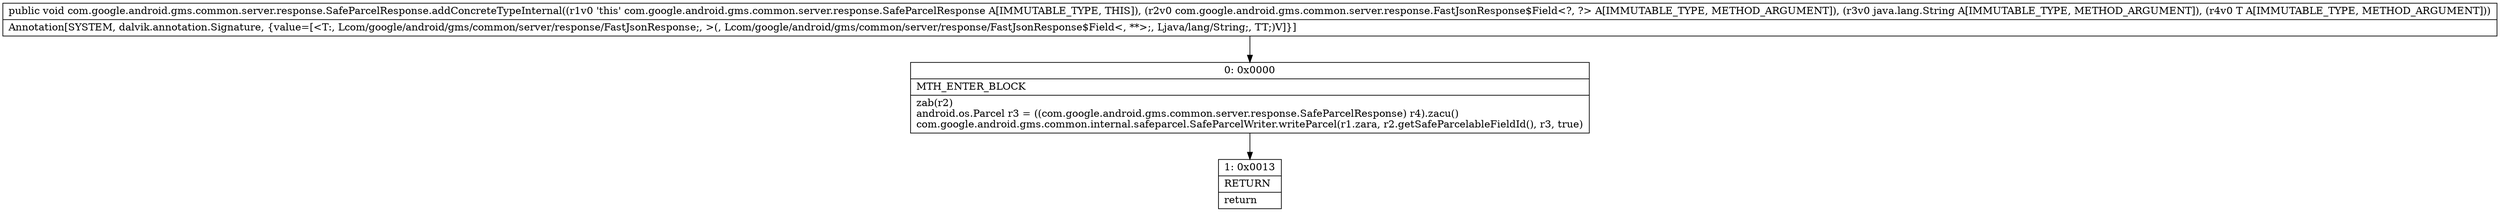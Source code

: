 digraph "CFG forcom.google.android.gms.common.server.response.SafeParcelResponse.addConcreteTypeInternal(Lcom\/google\/android\/gms\/common\/server\/response\/FastJsonResponse$Field;Ljava\/lang\/String;Lcom\/google\/android\/gms\/common\/server\/response\/FastJsonResponse;)V" {
Node_0 [shape=record,label="{0\:\ 0x0000|MTH_ENTER_BLOCK\l|zab(r2)\landroid.os.Parcel r3 = ((com.google.android.gms.common.server.response.SafeParcelResponse) r4).zacu()\lcom.google.android.gms.common.internal.safeparcel.SafeParcelWriter.writeParcel(r1.zara, r2.getSafeParcelableFieldId(), r3, true)\l}"];
Node_1 [shape=record,label="{1\:\ 0x0013|RETURN\l|return\l}"];
MethodNode[shape=record,label="{public void com.google.android.gms.common.server.response.SafeParcelResponse.addConcreteTypeInternal((r1v0 'this' com.google.android.gms.common.server.response.SafeParcelResponse A[IMMUTABLE_TYPE, THIS]), (r2v0 com.google.android.gms.common.server.response.FastJsonResponse$Field\<?, ?\> A[IMMUTABLE_TYPE, METHOD_ARGUMENT]), (r3v0 java.lang.String A[IMMUTABLE_TYPE, METHOD_ARGUMENT]), (r4v0 T A[IMMUTABLE_TYPE, METHOD_ARGUMENT]))  | Annotation[SYSTEM, dalvik.annotation.Signature, \{value=[\<T:, Lcom\/google\/android\/gms\/common\/server\/response\/FastJsonResponse;, \>(, Lcom\/google\/android\/gms\/common\/server\/response\/FastJsonResponse$Field\<, **\>;, Ljava\/lang\/String;, TT;)V]\}]\l}"];
MethodNode -> Node_0;
Node_0 -> Node_1;
}

